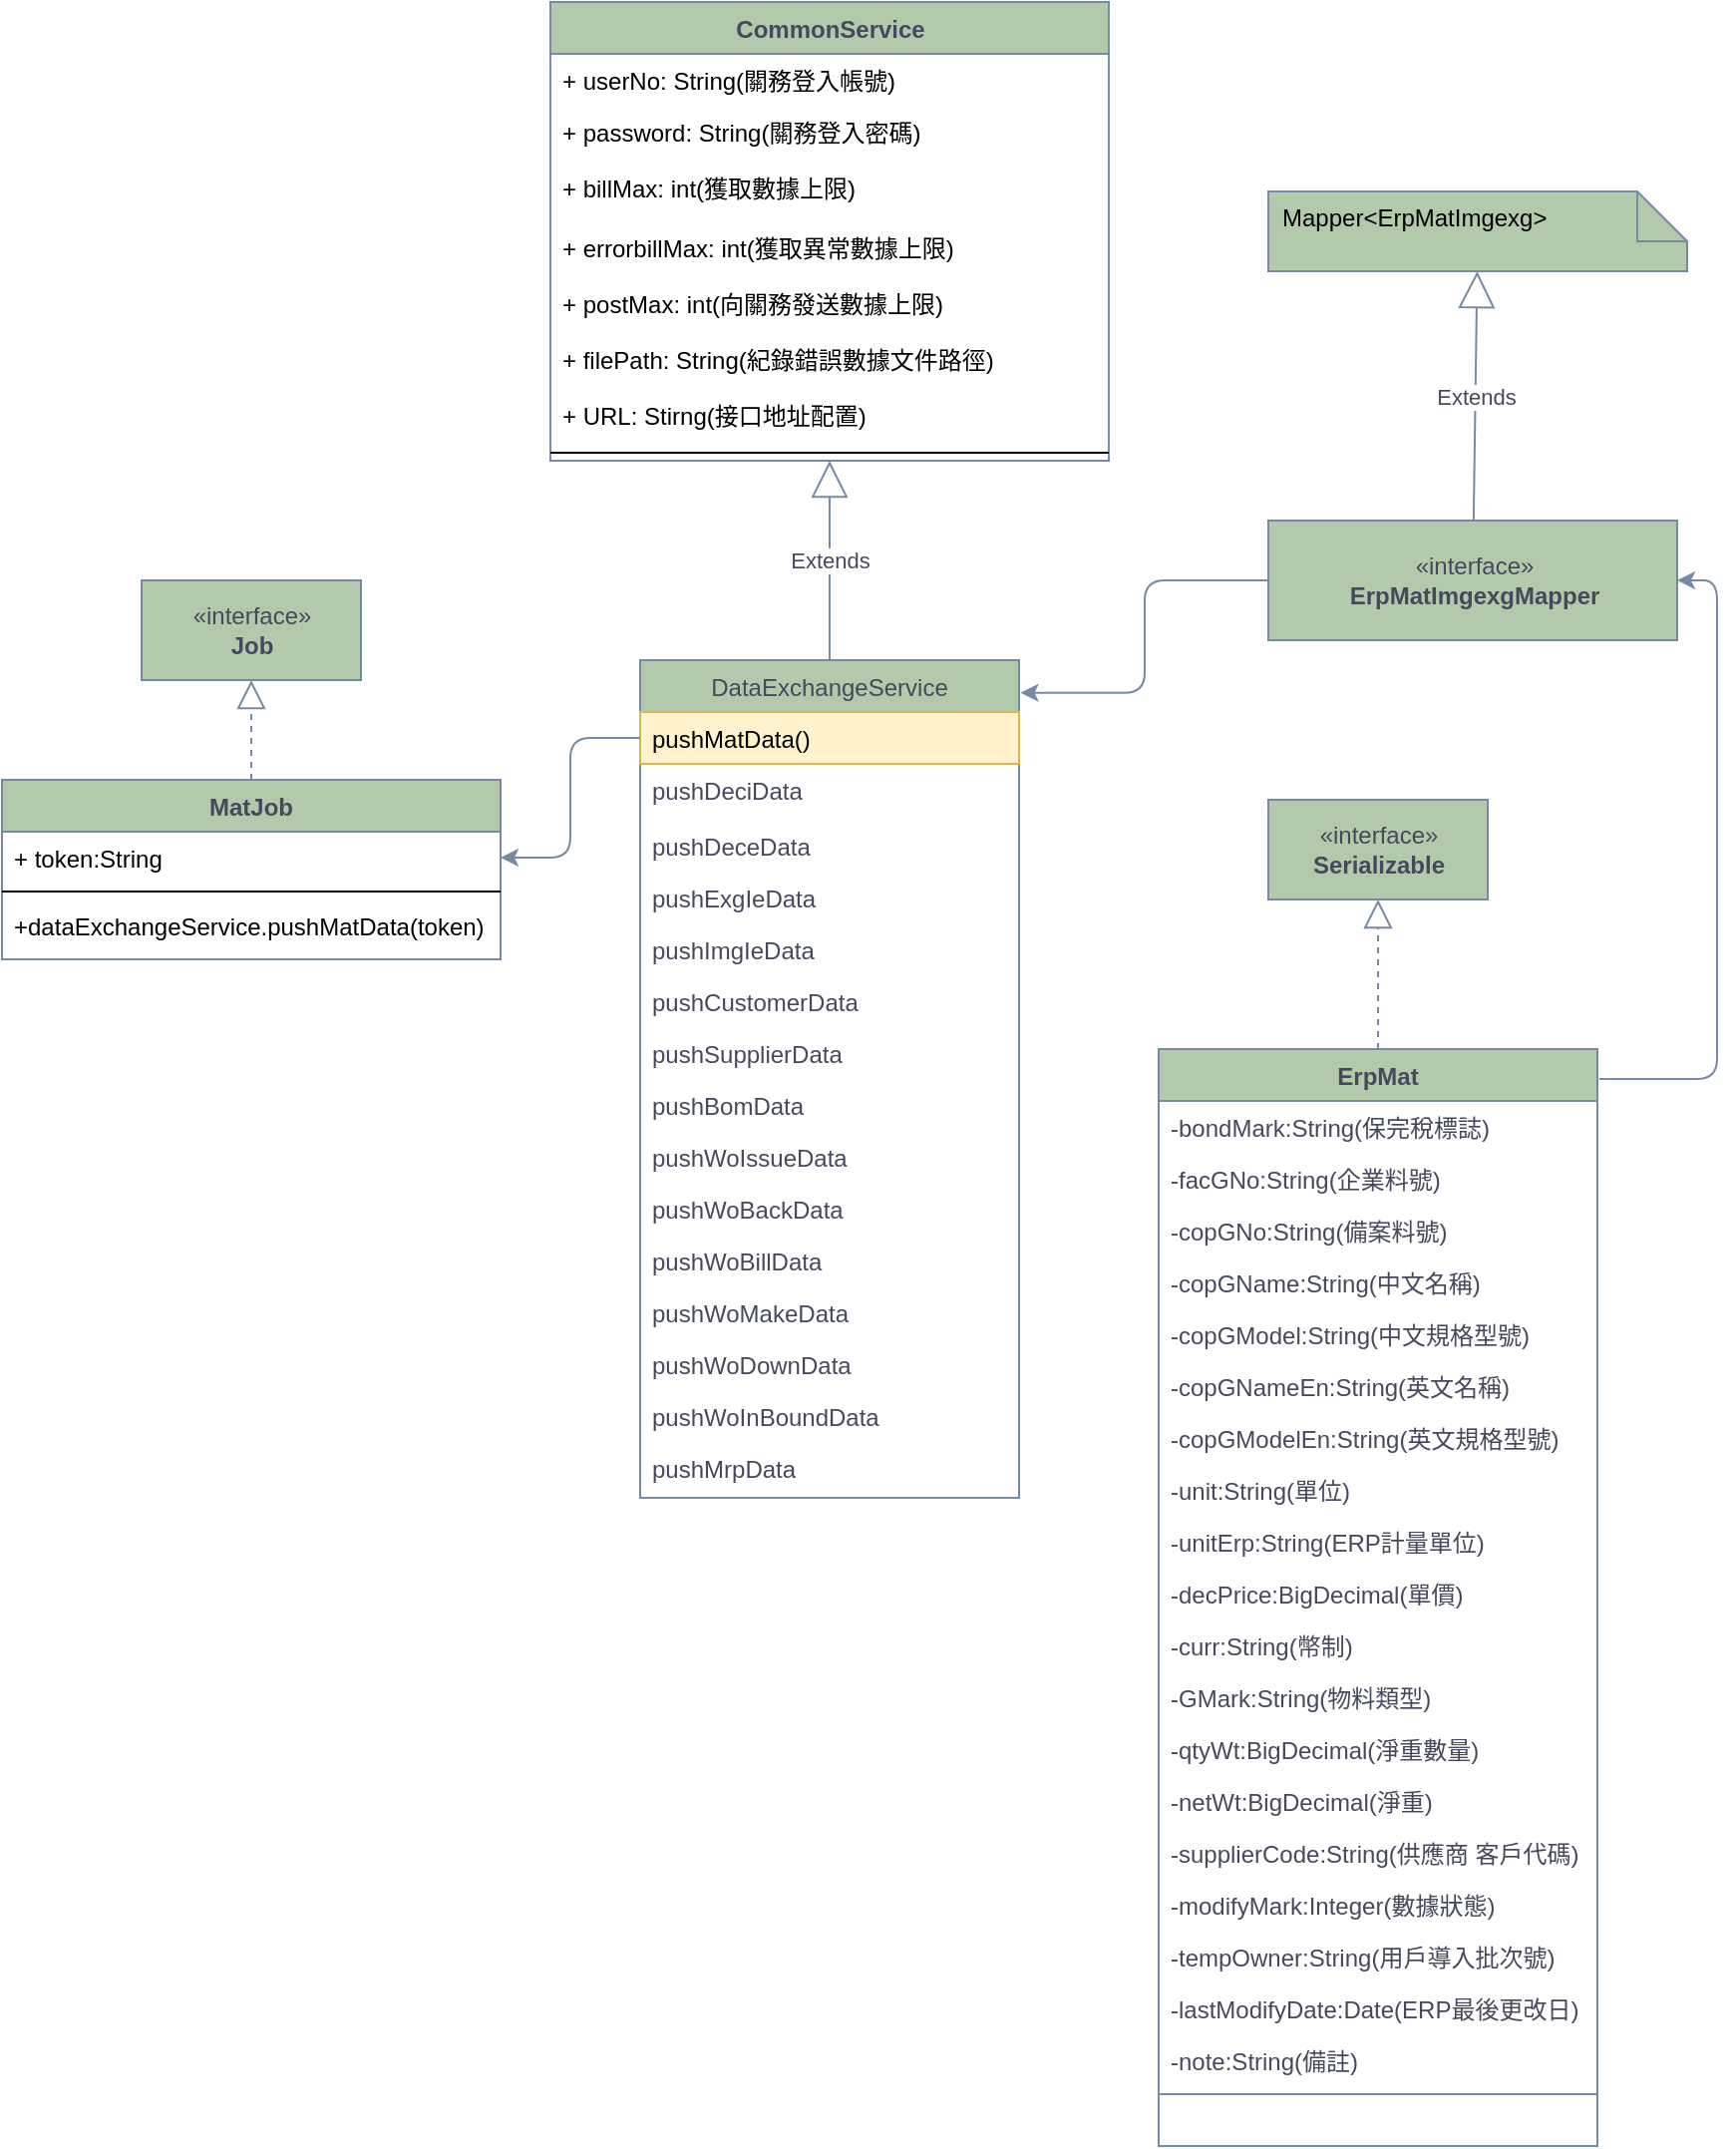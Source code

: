 <mxfile version="14.5.8" type="github">
  <diagram id="C5RBs43oDa-KdzZeNtuy" name="Page-1">
    <mxGraphModel dx="2266" dy="1242" grid="1" gridSize="10" guides="1" tooltips="1" connect="1" arrows="1" fold="1" page="1" pageScale="1" pageWidth="1169" pageHeight="1654" math="0" shadow="0">
      <root>
        <mxCell id="WIyWlLk6GJQsqaUBKTNV-0" />
        <mxCell id="WIyWlLk6GJQsqaUBKTNV-1" parent="WIyWlLk6GJQsqaUBKTNV-0" />
        <mxCell id="zkfFHV4jXpPFQw0GAbJ--0" value="ErpMat" style="swimlane;fontStyle=1;align=center;verticalAlign=top;childLayout=stackLayout;horizontal=1;startSize=26;horizontalStack=0;resizeParent=1;resizeLast=0;collapsible=1;marginBottom=0;rounded=0;shadow=0;strokeWidth=1;fillColor=#B2C9AB;strokeColor=#788AA3;fontColor=#46495D;" parent="WIyWlLk6GJQsqaUBKTNV-1" vertex="1">
          <mxGeometry x="-460" y="615" width="220" height="550" as="geometry">
            <mxRectangle x="220" y="120" width="160" height="26" as="alternateBounds" />
          </mxGeometry>
        </mxCell>
        <mxCell id="zkfFHV4jXpPFQw0GAbJ--1" value="-bondMark:String(保完稅標誌)&lt;br&gt;" style="text;align=left;verticalAlign=top;spacingLeft=4;spacingRight=4;overflow=hidden;rotatable=0;points=[[0,0.5],[1,0.5]];portConstraint=eastwest;fontColor=#46495D;whiteSpace=wrap;html=1;" parent="zkfFHV4jXpPFQw0GAbJ--0" vertex="1">
          <mxGeometry y="26" width="220" height="26" as="geometry" />
        </mxCell>
        <mxCell id="HuMpaiwfiiFxuPBt8XC9-1" value="-facGNo:String(企業料號)" style="text;align=left;verticalAlign=top;spacingLeft=4;spacingRight=4;overflow=hidden;rotatable=0;points=[[0,0.5],[1,0.5]];portConstraint=eastwest;fontColor=#46495D;" vertex="1" parent="zkfFHV4jXpPFQw0GAbJ--0">
          <mxGeometry y="52" width="220" height="26" as="geometry" />
        </mxCell>
        <mxCell id="HuMpaiwfiiFxuPBt8XC9-77" value="-copGNo:String(備案料號)" style="text;align=left;verticalAlign=top;spacingLeft=4;spacingRight=4;overflow=hidden;rotatable=0;points=[[0,0.5],[1,0.5]];portConstraint=eastwest;fontColor=#46495D;whiteSpace=wrap;html=1;" vertex="1" parent="zkfFHV4jXpPFQw0GAbJ--0">
          <mxGeometry y="78" width="220" height="26" as="geometry" />
        </mxCell>
        <mxCell id="HuMpaiwfiiFxuPBt8XC9-78" value="-copGName:String(中文名稱)" style="text;align=left;verticalAlign=top;spacingLeft=4;spacingRight=4;overflow=hidden;rotatable=0;points=[[0,0.5],[1,0.5]];portConstraint=eastwest;fontColor=#46495D;" vertex="1" parent="zkfFHV4jXpPFQw0GAbJ--0">
          <mxGeometry y="104" width="220" height="26" as="geometry" />
        </mxCell>
        <mxCell id="HuMpaiwfiiFxuPBt8XC9-82" value="-copGModel:String(中文規格型號)" style="text;align=left;verticalAlign=top;spacingLeft=4;spacingRight=4;overflow=hidden;rotatable=0;points=[[0,0.5],[1,0.5]];portConstraint=eastwest;fontColor=#46495D;whiteSpace=wrap;html=1;" vertex="1" parent="zkfFHV4jXpPFQw0GAbJ--0">
          <mxGeometry y="130" width="220" height="26" as="geometry" />
        </mxCell>
        <mxCell id="HuMpaiwfiiFxuPBt8XC9-81" value="-copGNameEn:String(英文名稱)&#xa;" style="text;align=left;verticalAlign=top;spacingLeft=4;spacingRight=4;overflow=hidden;rotatable=0;points=[[0,0.5],[1,0.5]];portConstraint=eastwest;fontColor=#46495D;" vertex="1" parent="zkfFHV4jXpPFQw0GAbJ--0">
          <mxGeometry y="156" width="220" height="26" as="geometry" />
        </mxCell>
        <mxCell id="HuMpaiwfiiFxuPBt8XC9-79" value="-copGModelEn:String(英文規格型號)" style="text;align=left;verticalAlign=top;spacingLeft=4;spacingRight=4;overflow=hidden;rotatable=0;points=[[0,0.5],[1,0.5]];portConstraint=eastwest;fontColor=#46495D;whiteSpace=wrap;html=1;" vertex="1" parent="zkfFHV4jXpPFQw0GAbJ--0">
          <mxGeometry y="182" width="220" height="26" as="geometry" />
        </mxCell>
        <mxCell id="HuMpaiwfiiFxuPBt8XC9-80" value="-unit:String(單位)" style="text;align=left;verticalAlign=top;spacingLeft=4;spacingRight=4;overflow=hidden;rotatable=0;points=[[0,0.5],[1,0.5]];portConstraint=eastwest;fontColor=#46495D;" vertex="1" parent="zkfFHV4jXpPFQw0GAbJ--0">
          <mxGeometry y="208" width="220" height="26" as="geometry" />
        </mxCell>
        <mxCell id="HuMpaiwfiiFxuPBt8XC9-83" value="-unitErp:String(ERP計量單位)" style="text;align=left;verticalAlign=top;spacingLeft=4;spacingRight=4;overflow=hidden;rotatable=0;points=[[0,0.5],[1,0.5]];portConstraint=eastwest;fontColor=#46495D;whiteSpace=wrap;html=1;" vertex="1" parent="zkfFHV4jXpPFQw0GAbJ--0">
          <mxGeometry y="234" width="220" height="26" as="geometry" />
        </mxCell>
        <mxCell id="HuMpaiwfiiFxuPBt8XC9-84" value="-decPrice:BigDecimal(單價)" style="text;align=left;verticalAlign=top;spacingLeft=4;spacingRight=4;overflow=hidden;rotatable=0;points=[[0,0.5],[1,0.5]];portConstraint=eastwest;fontColor=#46495D;" vertex="1" parent="zkfFHV4jXpPFQw0GAbJ--0">
          <mxGeometry y="260" width="220" height="26" as="geometry" />
        </mxCell>
        <mxCell id="HuMpaiwfiiFxuPBt8XC9-85" value="-curr:String(幣制)" style="text;align=left;verticalAlign=top;spacingLeft=4;spacingRight=4;overflow=hidden;rotatable=0;points=[[0,0.5],[1,0.5]];portConstraint=eastwest;fontColor=#46495D;whiteSpace=wrap;html=1;" vertex="1" parent="zkfFHV4jXpPFQw0GAbJ--0">
          <mxGeometry y="286" width="220" height="26" as="geometry" />
        </mxCell>
        <mxCell id="HuMpaiwfiiFxuPBt8XC9-86" value="-GMark:String(物料類型)" style="text;align=left;verticalAlign=top;spacingLeft=4;spacingRight=4;overflow=hidden;rotatable=0;points=[[0,0.5],[1,0.5]];portConstraint=eastwest;fontColor=#46495D;whiteSpace=wrap;html=1;" vertex="1" parent="zkfFHV4jXpPFQw0GAbJ--0">
          <mxGeometry y="312" width="220" height="26" as="geometry" />
        </mxCell>
        <mxCell id="HuMpaiwfiiFxuPBt8XC9-87" value="-qtyWt:BigDecimal(淨重數量)" style="text;align=left;verticalAlign=top;spacingLeft=4;spacingRight=4;overflow=hidden;rotatable=0;points=[[0,0.5],[1,0.5]];portConstraint=eastwest;fontColor=#46495D;whiteSpace=wrap;html=1;" vertex="1" parent="zkfFHV4jXpPFQw0GAbJ--0">
          <mxGeometry y="338" width="220" height="26" as="geometry" />
        </mxCell>
        <mxCell id="HuMpaiwfiiFxuPBt8XC9-88" value="-netWt:BigDecimal(淨重)" style="text;align=left;verticalAlign=top;spacingLeft=4;spacingRight=4;overflow=hidden;rotatable=0;points=[[0,0.5],[1,0.5]];portConstraint=eastwest;fontColor=#46495D;whiteSpace=wrap;html=1;" vertex="1" parent="zkfFHV4jXpPFQw0GAbJ--0">
          <mxGeometry y="364" width="220" height="26" as="geometry" />
        </mxCell>
        <mxCell id="HuMpaiwfiiFxuPBt8XC9-89" value="-supplierCode:String(供應商 客戶代碼)" style="text;align=left;verticalAlign=top;spacingLeft=4;spacingRight=4;overflow=hidden;rotatable=0;points=[[0,0.5],[1,0.5]];portConstraint=eastwest;fontColor=#46495D;whiteSpace=wrap;html=1;" vertex="1" parent="zkfFHV4jXpPFQw0GAbJ--0">
          <mxGeometry y="390" width="220" height="26" as="geometry" />
        </mxCell>
        <mxCell id="HuMpaiwfiiFxuPBt8XC9-90" value="-modifyMark:Integer(數據狀態)" style="text;align=left;verticalAlign=top;spacingLeft=4;spacingRight=4;overflow=hidden;rotatable=0;points=[[0,0.5],[1,0.5]];portConstraint=eastwest;fontColor=#46495D;whiteSpace=wrap;html=1;" vertex="1" parent="zkfFHV4jXpPFQw0GAbJ--0">
          <mxGeometry y="416" width="220" height="26" as="geometry" />
        </mxCell>
        <mxCell id="HuMpaiwfiiFxuPBt8XC9-91" value="-tempOwner:String(用戶導入批次號)" style="text;align=left;verticalAlign=top;spacingLeft=4;spacingRight=4;overflow=hidden;rotatable=0;points=[[0,0.5],[1,0.5]];portConstraint=eastwest;fontColor=#46495D;whiteSpace=wrap;html=1;" vertex="1" parent="zkfFHV4jXpPFQw0GAbJ--0">
          <mxGeometry y="442" width="220" height="26" as="geometry" />
        </mxCell>
        <mxCell id="HuMpaiwfiiFxuPBt8XC9-92" value="-lastModifyDate:Date(ERP最後更改日)" style="text;align=left;verticalAlign=top;spacingLeft=4;spacingRight=4;overflow=hidden;rotatable=0;points=[[0,0.5],[1,0.5]];portConstraint=eastwest;fontColor=#46495D;whiteSpace=wrap;html=1;" vertex="1" parent="zkfFHV4jXpPFQw0GAbJ--0">
          <mxGeometry y="468" width="220" height="26" as="geometry" />
        </mxCell>
        <mxCell id="HuMpaiwfiiFxuPBt8XC9-93" value="-note:String(備註)" style="text;align=left;verticalAlign=top;spacingLeft=4;spacingRight=4;overflow=hidden;rotatable=0;points=[[0,0.5],[1,0.5]];portConstraint=eastwest;fontColor=#46495D;whiteSpace=wrap;html=1;" vertex="1" parent="zkfFHV4jXpPFQw0GAbJ--0">
          <mxGeometry y="494" width="220" height="26" as="geometry" />
        </mxCell>
        <mxCell id="zkfFHV4jXpPFQw0GAbJ--4" value="" style="line;html=1;strokeWidth=1;align=left;verticalAlign=middle;spacingTop=-1;spacingLeft=3;spacingRight=3;rotatable=0;labelPosition=right;points=[];portConstraint=eastwest;fillColor=#B2C9AB;strokeColor=#788AA3;fontColor=#46495D;" parent="zkfFHV4jXpPFQw0GAbJ--0" vertex="1">
          <mxGeometry y="520" width="220" height="8" as="geometry" />
        </mxCell>
        <mxCell id="HuMpaiwfiiFxuPBt8XC9-32" value="DataExchangeService" style="swimlane;fontStyle=0;align=center;verticalAlign=top;childLayout=stackLayout;horizontal=1;startSize=26;horizontalStack=0;resizeParent=1;resizeLast=0;collapsible=1;marginBottom=0;rounded=0;shadow=0;strokeWidth=1;fillColor=#B2C9AB;strokeColor=#788AA3;fontColor=#46495D;flipH=1;" vertex="1" parent="WIyWlLk6GJQsqaUBKTNV-1">
          <mxGeometry x="-720" y="420" width="190" height="420" as="geometry">
            <mxRectangle x="550" y="140" width="160" height="26" as="alternateBounds" />
          </mxGeometry>
        </mxCell>
        <mxCell id="HuMpaiwfiiFxuPBt8XC9-35" value="pushMatData()" style="text;align=left;verticalAlign=top;spacingLeft=4;spacingRight=4;overflow=hidden;rotatable=0;points=[[0,0.5],[1,0.5]];portConstraint=eastwest;rounded=0;shadow=0;html=0;fillColor=#fff2cc;strokeColor=#d6b656;" vertex="1" parent="HuMpaiwfiiFxuPBt8XC9-32">
          <mxGeometry y="26" width="190" height="26" as="geometry" />
        </mxCell>
        <mxCell id="HuMpaiwfiiFxuPBt8XC9-36" value="pushDeciData" style="text;align=left;verticalAlign=top;spacingLeft=4;spacingRight=4;overflow=hidden;rotatable=0;points=[[0,0.5],[1,0.5]];portConstraint=eastwest;rounded=0;shadow=0;html=0;fontColor=#46495D;" vertex="1" parent="HuMpaiwfiiFxuPBt8XC9-32">
          <mxGeometry y="52" width="190" height="28" as="geometry" />
        </mxCell>
        <mxCell id="HuMpaiwfiiFxuPBt8XC9-37" value="pushDeceData" style="text;align=left;verticalAlign=top;spacingLeft=4;spacingRight=4;overflow=hidden;rotatable=0;points=[[0,0.5],[1,0.5]];portConstraint=eastwest;rounded=0;shadow=0;html=0;fontColor=#46495D;" vertex="1" parent="HuMpaiwfiiFxuPBt8XC9-32">
          <mxGeometry y="80" width="190" height="26" as="geometry" />
        </mxCell>
        <mxCell id="HuMpaiwfiiFxuPBt8XC9-38" value="pushExgIeData" style="text;align=left;verticalAlign=top;spacingLeft=4;spacingRight=4;overflow=hidden;rotatable=0;points=[[0,0.5],[1,0.5]];portConstraint=eastwest;rounded=0;shadow=0;html=0;fontColor=#46495D;" vertex="1" parent="HuMpaiwfiiFxuPBt8XC9-32">
          <mxGeometry y="106" width="190" height="26" as="geometry" />
        </mxCell>
        <mxCell id="HuMpaiwfiiFxuPBt8XC9-39" value="pushImgIeData" style="text;align=left;verticalAlign=top;spacingLeft=4;spacingRight=4;overflow=hidden;rotatable=0;points=[[0,0.5],[1,0.5]];portConstraint=eastwest;rounded=0;shadow=0;html=0;fontColor=#46495D;" vertex="1" parent="HuMpaiwfiiFxuPBt8XC9-32">
          <mxGeometry y="132" width="190" height="26" as="geometry" />
        </mxCell>
        <mxCell id="HuMpaiwfiiFxuPBt8XC9-40" value="pushCustomerData" style="text;align=left;verticalAlign=top;spacingLeft=4;spacingRight=4;overflow=hidden;rotatable=0;points=[[0,0.5],[1,0.5]];portConstraint=eastwest;rounded=0;shadow=0;html=0;fontColor=#46495D;" vertex="1" parent="HuMpaiwfiiFxuPBt8XC9-32">
          <mxGeometry y="158" width="190" height="26" as="geometry" />
        </mxCell>
        <mxCell id="HuMpaiwfiiFxuPBt8XC9-41" value="pushSupplierData" style="text;align=left;verticalAlign=top;spacingLeft=4;spacingRight=4;overflow=hidden;rotatable=0;points=[[0,0.5],[1,0.5]];portConstraint=eastwest;rounded=0;shadow=0;html=0;fontColor=#46495D;" vertex="1" parent="HuMpaiwfiiFxuPBt8XC9-32">
          <mxGeometry y="184" width="190" height="26" as="geometry" />
        </mxCell>
        <mxCell id="HuMpaiwfiiFxuPBt8XC9-42" value="pushBomData" style="text;align=left;verticalAlign=top;spacingLeft=4;spacingRight=4;overflow=hidden;rotatable=0;points=[[0,0.5],[1,0.5]];portConstraint=eastwest;rounded=0;shadow=0;html=0;fontColor=#46495D;" vertex="1" parent="HuMpaiwfiiFxuPBt8XC9-32">
          <mxGeometry y="210" width="190" height="26" as="geometry" />
        </mxCell>
        <mxCell id="HuMpaiwfiiFxuPBt8XC9-43" value="pushWoIssueData" style="text;align=left;verticalAlign=top;spacingLeft=4;spacingRight=4;overflow=hidden;rotatable=0;points=[[0,0.5],[1,0.5]];portConstraint=eastwest;rounded=0;shadow=0;html=0;fontColor=#46495D;" vertex="1" parent="HuMpaiwfiiFxuPBt8XC9-32">
          <mxGeometry y="236" width="190" height="26" as="geometry" />
        </mxCell>
        <mxCell id="HuMpaiwfiiFxuPBt8XC9-44" value="pushWoBackData" style="text;align=left;verticalAlign=top;spacingLeft=4;spacingRight=4;overflow=hidden;rotatable=0;points=[[0,0.5],[1,0.5]];portConstraint=eastwest;rounded=0;shadow=0;html=0;fontColor=#46495D;" vertex="1" parent="HuMpaiwfiiFxuPBt8XC9-32">
          <mxGeometry y="262" width="190" height="26" as="geometry" />
        </mxCell>
        <mxCell id="HuMpaiwfiiFxuPBt8XC9-45" value="pushWoBillData" style="text;align=left;verticalAlign=top;spacingLeft=4;spacingRight=4;overflow=hidden;rotatable=0;points=[[0,0.5],[1,0.5]];portConstraint=eastwest;rounded=0;shadow=0;html=0;fontColor=#46495D;" vertex="1" parent="HuMpaiwfiiFxuPBt8XC9-32">
          <mxGeometry y="288" width="190" height="26" as="geometry" />
        </mxCell>
        <mxCell id="HuMpaiwfiiFxuPBt8XC9-46" value="pushWoMakeData" style="text;align=left;verticalAlign=top;spacingLeft=4;spacingRight=4;overflow=hidden;rotatable=0;points=[[0,0.5],[1,0.5]];portConstraint=eastwest;rounded=0;shadow=0;html=0;fontColor=#46495D;" vertex="1" parent="HuMpaiwfiiFxuPBt8XC9-32">
          <mxGeometry y="314" width="190" height="26" as="geometry" />
        </mxCell>
        <mxCell id="HuMpaiwfiiFxuPBt8XC9-47" value="pushWoDownData" style="text;align=left;verticalAlign=top;spacingLeft=4;spacingRight=4;overflow=hidden;rotatable=0;points=[[0,0.5],[1,0.5]];portConstraint=eastwest;rounded=0;shadow=0;html=0;fontColor=#46495D;" vertex="1" parent="HuMpaiwfiiFxuPBt8XC9-32">
          <mxGeometry y="340" width="190" height="26" as="geometry" />
        </mxCell>
        <mxCell id="HuMpaiwfiiFxuPBt8XC9-48" value="pushWoInBoundData" style="text;align=left;verticalAlign=top;spacingLeft=4;spacingRight=4;overflow=hidden;rotatable=0;points=[[0,0.5],[1,0.5]];portConstraint=eastwest;rounded=0;shadow=0;html=0;fontColor=#46495D;" vertex="1" parent="HuMpaiwfiiFxuPBt8XC9-32">
          <mxGeometry y="366" width="190" height="26" as="geometry" />
        </mxCell>
        <mxCell id="HuMpaiwfiiFxuPBt8XC9-49" value="pushMrpData" style="text;align=left;verticalAlign=top;spacingLeft=4;spacingRight=4;overflow=hidden;rotatable=0;points=[[0,0.5],[1,0.5]];portConstraint=eastwest;rounded=0;shadow=0;html=0;fontColor=#46495D;" vertex="1" parent="HuMpaiwfiiFxuPBt8XC9-32">
          <mxGeometry y="392" width="190" height="26" as="geometry" />
        </mxCell>
        <mxCell id="HuMpaiwfiiFxuPBt8XC9-66" value="MatJob" style="swimlane;fontStyle=1;align=center;verticalAlign=top;childLayout=stackLayout;horizontal=1;startSize=26;horizontalStack=0;resizeParent=1;resizeParentMax=0;resizeLast=0;collapsible=1;marginBottom=0;rounded=0;sketch=0;strokeColor=#788AA3;fillColor=#B2C9AB;gradientColor=none;fontColor=#46495D;" vertex="1" parent="WIyWlLk6GJQsqaUBKTNV-1">
          <mxGeometry x="-1040" y="480" width="250" height="90" as="geometry" />
        </mxCell>
        <mxCell id="HuMpaiwfiiFxuPBt8XC9-67" value="+ token:String" style="text;strokeColor=none;fillColor=none;align=left;verticalAlign=top;spacingLeft=4;spacingRight=4;overflow=hidden;rotatable=0;points=[[0,0.5],[1,0.5]];portConstraint=eastwest;" vertex="1" parent="HuMpaiwfiiFxuPBt8XC9-66">
          <mxGeometry y="26" width="250" height="26" as="geometry" />
        </mxCell>
        <mxCell id="HuMpaiwfiiFxuPBt8XC9-68" value="" style="line;strokeWidth=1;fillColor=none;align=left;verticalAlign=middle;spacingTop=-1;spacingLeft=3;spacingRight=3;rotatable=0;labelPosition=right;points=[];portConstraint=eastwest;" vertex="1" parent="HuMpaiwfiiFxuPBt8XC9-66">
          <mxGeometry y="52" width="250" height="8" as="geometry" />
        </mxCell>
        <mxCell id="HuMpaiwfiiFxuPBt8XC9-69" value="+dataExchangeService.pushMatData(token) " style="text;strokeColor=none;fillColor=none;align=left;verticalAlign=top;spacingLeft=4;spacingRight=4;overflow=hidden;rotatable=0;points=[[0,0.5],[1,0.5]];portConstraint=eastwest;" vertex="1" parent="HuMpaiwfiiFxuPBt8XC9-66">
          <mxGeometry y="60" width="250" height="30" as="geometry" />
        </mxCell>
        <mxCell id="HuMpaiwfiiFxuPBt8XC9-71" value="" style="edgeStyle=elbowEdgeStyle;elbow=horizontal;endArrow=classic;html=1;strokeColor=#788AA3;fillColor=#B2C9AB;fontColor=#46495D;exitX=0;exitY=0.5;exitDx=0;exitDy=0;entryX=1;entryY=0.5;entryDx=0;entryDy=0;" edge="1" parent="WIyWlLk6GJQsqaUBKTNV-1" source="HuMpaiwfiiFxuPBt8XC9-35" target="HuMpaiwfiiFxuPBt8XC9-67">
          <mxGeometry width="50" height="50" relative="1" as="geometry">
            <mxPoint x="-890" y="420" as="sourcePoint" />
            <mxPoint x="-840" y="370" as="targetPoint" />
          </mxGeometry>
        </mxCell>
        <mxCell id="HuMpaiwfiiFxuPBt8XC9-106" value="CommonService" style="swimlane;fontStyle=1;align=center;verticalAlign=top;childLayout=stackLayout;horizontal=1;startSize=26;horizontalStack=0;resizeParent=1;resizeParentMax=0;resizeLast=0;collapsible=1;marginBottom=0;rounded=0;sketch=0;strokeColor=#788AA3;fillColor=#B2C9AB;gradientColor=none;fontColor=#46495D;html=1;" vertex="1" parent="WIyWlLk6GJQsqaUBKTNV-1">
          <mxGeometry x="-765" y="90" width="280" height="230" as="geometry" />
        </mxCell>
        <mxCell id="HuMpaiwfiiFxuPBt8XC9-107" value="+ userNo: String(關務登入帳號)" style="text;strokeColor=none;fillColor=none;align=left;verticalAlign=top;spacingLeft=4;spacingRight=4;overflow=hidden;rotatable=0;points=[[0,0.5],[1,0.5]];portConstraint=eastwest;" vertex="1" parent="HuMpaiwfiiFxuPBt8XC9-106">
          <mxGeometry y="26" width="280" height="26" as="geometry" />
        </mxCell>
        <mxCell id="HuMpaiwfiiFxuPBt8XC9-128" value="+ password: String(關務登入密碼)" style="text;strokeColor=none;fillColor=none;align=left;verticalAlign=top;spacingLeft=4;spacingRight=4;overflow=hidden;rotatable=0;points=[[0,0.5],[1,0.5]];portConstraint=eastwest;" vertex="1" parent="HuMpaiwfiiFxuPBt8XC9-106">
          <mxGeometry y="52" width="280" height="28" as="geometry" />
        </mxCell>
        <mxCell id="HuMpaiwfiiFxuPBt8XC9-130" value="+ billMax: int(獲取數據上限)" style="text;strokeColor=none;fillColor=none;align=left;verticalAlign=top;spacingLeft=4;spacingRight=4;overflow=hidden;rotatable=0;points=[[0,0.5],[1,0.5]];portConstraint=eastwest;" vertex="1" parent="HuMpaiwfiiFxuPBt8XC9-106">
          <mxGeometry y="80" width="280" height="30" as="geometry" />
        </mxCell>
        <mxCell id="HuMpaiwfiiFxuPBt8XC9-133" value="+ errorbillMax: int(獲取異常數據上限)" style="text;strokeColor=none;fillColor=none;align=left;verticalAlign=top;spacingLeft=4;spacingRight=4;overflow=hidden;rotatable=0;points=[[0,0.5],[1,0.5]];portConstraint=eastwest;" vertex="1" parent="HuMpaiwfiiFxuPBt8XC9-106">
          <mxGeometry y="110" width="280" height="28" as="geometry" />
        </mxCell>
        <mxCell id="HuMpaiwfiiFxuPBt8XC9-134" value="+ postMax: int(向關務發送數據上限)" style="text;strokeColor=none;fillColor=none;align=left;verticalAlign=top;spacingLeft=4;spacingRight=4;overflow=hidden;rotatable=0;points=[[0,0.5],[1,0.5]];portConstraint=eastwest;" vertex="1" parent="HuMpaiwfiiFxuPBt8XC9-106">
          <mxGeometry y="138" width="280" height="28" as="geometry" />
        </mxCell>
        <mxCell id="HuMpaiwfiiFxuPBt8XC9-132" value="+ filePath: String(紀錄錯誤數據文件路徑)" style="text;strokeColor=none;fillColor=none;align=left;verticalAlign=top;spacingLeft=4;spacingRight=4;overflow=hidden;rotatable=0;points=[[0,0.5],[1,0.5]];portConstraint=eastwest;" vertex="1" parent="HuMpaiwfiiFxuPBt8XC9-106">
          <mxGeometry y="166" width="280" height="28" as="geometry" />
        </mxCell>
        <mxCell id="HuMpaiwfiiFxuPBt8XC9-131" value="+ URL: Stirng(接口地址配置)" style="text;strokeColor=none;fillColor=none;align=left;verticalAlign=top;spacingLeft=4;spacingRight=4;overflow=hidden;rotatable=0;points=[[0,0.5],[1,0.5]];portConstraint=eastwest;" vertex="1" parent="HuMpaiwfiiFxuPBt8XC9-106">
          <mxGeometry y="194" width="280" height="28" as="geometry" />
        </mxCell>
        <mxCell id="HuMpaiwfiiFxuPBt8XC9-108" value="" style="line;strokeWidth=1;fillColor=none;align=left;verticalAlign=middle;spacingTop=-1;spacingLeft=3;spacingRight=3;rotatable=0;labelPosition=right;points=[];portConstraint=eastwest;" vertex="1" parent="HuMpaiwfiiFxuPBt8XC9-106">
          <mxGeometry y="222" width="280" height="8" as="geometry" />
        </mxCell>
        <mxCell id="HuMpaiwfiiFxuPBt8XC9-137" value="«interface»&lt;br&gt;&lt;b&gt;Job&lt;/b&gt;" style="html=1;rounded=0;sketch=0;strokeColor=#788AA3;fillColor=#B2C9AB;gradientColor=none;fontColor=#46495D;" vertex="1" parent="WIyWlLk6GJQsqaUBKTNV-1">
          <mxGeometry x="-970" y="380" width="110" height="50" as="geometry" />
        </mxCell>
        <mxCell id="HuMpaiwfiiFxuPBt8XC9-145" value="Extends" style="endArrow=block;endSize=16;endFill=0;html=1;strokeColor=#788AA3;fillColor=#B2C9AB;fontColor=#46495D;entryX=0.5;entryY=1;entryDx=0;entryDy=0;exitX=0.5;exitY=0;exitDx=0;exitDy=0;" edge="1" parent="WIyWlLk6GJQsqaUBKTNV-1" source="HuMpaiwfiiFxuPBt8XC9-32" target="HuMpaiwfiiFxuPBt8XC9-106">
          <mxGeometry width="160" relative="1" as="geometry">
            <mxPoint x="-490" y="620" as="sourcePoint" />
            <mxPoint x="-330" y="620" as="targetPoint" />
          </mxGeometry>
        </mxCell>
        <mxCell id="HuMpaiwfiiFxuPBt8XC9-169" style="edgeStyle=orthogonalEdgeStyle;curved=0;rounded=1;sketch=0;orthogonalLoop=1;jettySize=auto;html=1;strokeColor=#788AA3;fillColor=#B2C9AB;fontColor=#46495D;entryX=1;entryY=0.5;entryDx=0;entryDy=0;" edge="1" parent="WIyWlLk6GJQsqaUBKTNV-1" target="HuMpaiwfiiFxuPBt8XC9-152">
          <mxGeometry relative="1" as="geometry">
            <mxPoint x="-239" y="630" as="sourcePoint" />
            <mxPoint x="-239" y="620" as="targetPoint" />
            <Array as="points">
              <mxPoint x="-180" y="630" />
              <mxPoint x="-180" y="380" />
            </Array>
          </mxGeometry>
        </mxCell>
        <mxCell id="HuMpaiwfiiFxuPBt8XC9-152" value="«interface»&lt;br&gt;&lt;b&gt;ErpMatImgexgMapper&lt;/b&gt;" style="html=1;rounded=0;sketch=0;strokeColor=#788AA3;fillColor=#B2C9AB;gradientColor=none;fontColor=#46495D;" vertex="1" parent="WIyWlLk6GJQsqaUBKTNV-1">
          <mxGeometry x="-405" y="350" width="205" height="60" as="geometry" />
        </mxCell>
        <mxCell id="HuMpaiwfiiFxuPBt8XC9-153" value="«interface»&lt;br&gt;&lt;b&gt;Serializable&lt;/b&gt;" style="html=1;rounded=0;sketch=0;strokeColor=#788AA3;fillColor=#B2C9AB;gradientColor=none;fontColor=#46495D;" vertex="1" parent="WIyWlLk6GJQsqaUBKTNV-1">
          <mxGeometry x="-405" y="490" width="110" height="50" as="geometry" />
        </mxCell>
        <mxCell id="HuMpaiwfiiFxuPBt8XC9-154" value="" style="endArrow=block;dashed=1;endFill=0;endSize=12;html=1;strokeColor=#788AA3;fillColor=#B2C9AB;fontColor=#46495D;entryX=0.5;entryY=1;entryDx=0;entryDy=0;exitX=0.5;exitY=0;exitDx=0;exitDy=0;" edge="1" parent="WIyWlLk6GJQsqaUBKTNV-1" source="zkfFHV4jXpPFQw0GAbJ--0" target="HuMpaiwfiiFxuPBt8XC9-153">
          <mxGeometry width="160" relative="1" as="geometry">
            <mxPoint x="-400" y="534.41" as="sourcePoint" />
            <mxPoint x="-240" y="534.41" as="targetPoint" />
          </mxGeometry>
        </mxCell>
        <mxCell id="HuMpaiwfiiFxuPBt8XC9-155" value="" style="endArrow=block;dashed=1;endFill=0;endSize=12;html=1;strokeColor=#788AA3;fillColor=#B2C9AB;fontColor=#46495D;entryX=0.5;entryY=1;entryDx=0;entryDy=0;exitX=0.5;exitY=0;exitDx=0;exitDy=0;" edge="1" parent="WIyWlLk6GJQsqaUBKTNV-1" source="HuMpaiwfiiFxuPBt8XC9-66" target="HuMpaiwfiiFxuPBt8XC9-137">
          <mxGeometry width="160" relative="1" as="geometry">
            <mxPoint x="-860" y="310" as="sourcePoint" />
            <mxPoint x="-700" y="310" as="targetPoint" />
          </mxGeometry>
        </mxCell>
        <mxCell id="HuMpaiwfiiFxuPBt8XC9-158" value="" style="shape=note2;boundedLbl=1;whiteSpace=wrap;html=1;size=25;verticalAlign=top;align=left;spacingLeft=5;rounded=0;sketch=0;strokeColor=#788AA3;fillColor=#B2C9AB;gradientColor=none;fontColor=#46495D;" vertex="1" parent="WIyWlLk6GJQsqaUBKTNV-1">
          <mxGeometry x="-405" y="185" width="210" height="40" as="geometry" />
        </mxCell>
        <mxCell id="HuMpaiwfiiFxuPBt8XC9-159" value="Mapper&lt;ErpMatImgexg&gt;" style="resizeWidth=1;part=1;strokeColor=none;fillColor=none;align=left;spacingLeft=5;" vertex="1" parent="HuMpaiwfiiFxuPBt8XC9-158">
          <mxGeometry width="210" height="25" relative="1" as="geometry" />
        </mxCell>
        <mxCell id="HuMpaiwfiiFxuPBt8XC9-164" value="" style="edgeStyle=elbowEdgeStyle;elbow=horizontal;endArrow=classic;html=1;strokeColor=#788AA3;fillColor=#B2C9AB;fontColor=#46495D;entryX=-0.004;entryY=0.039;entryDx=0;entryDy=0;exitX=0;exitY=0.5;exitDx=0;exitDy=0;entryPerimeter=0;" edge="1" parent="WIyWlLk6GJQsqaUBKTNV-1" source="HuMpaiwfiiFxuPBt8XC9-152" target="HuMpaiwfiiFxuPBt8XC9-32">
          <mxGeometry width="50" height="50" relative="1" as="geometry">
            <mxPoint x="-490" y="580" as="sourcePoint" />
            <mxPoint x="-440" y="530" as="targetPoint" />
          </mxGeometry>
        </mxCell>
        <mxCell id="HuMpaiwfiiFxuPBt8XC9-173" value="Extends" style="endArrow=block;endSize=16;endFill=0;html=1;strokeColor=#788AA3;fillColor=#B2C9AB;fontColor=#46495D;" edge="1" parent="WIyWlLk6GJQsqaUBKTNV-1" source="HuMpaiwfiiFxuPBt8XC9-152" target="HuMpaiwfiiFxuPBt8XC9-158">
          <mxGeometry width="160" relative="1" as="geometry">
            <mxPoint x="-303" y="325" as="sourcePoint" />
            <mxPoint x="-303" y="260" as="targetPoint" />
          </mxGeometry>
        </mxCell>
      </root>
    </mxGraphModel>
  </diagram>
</mxfile>
